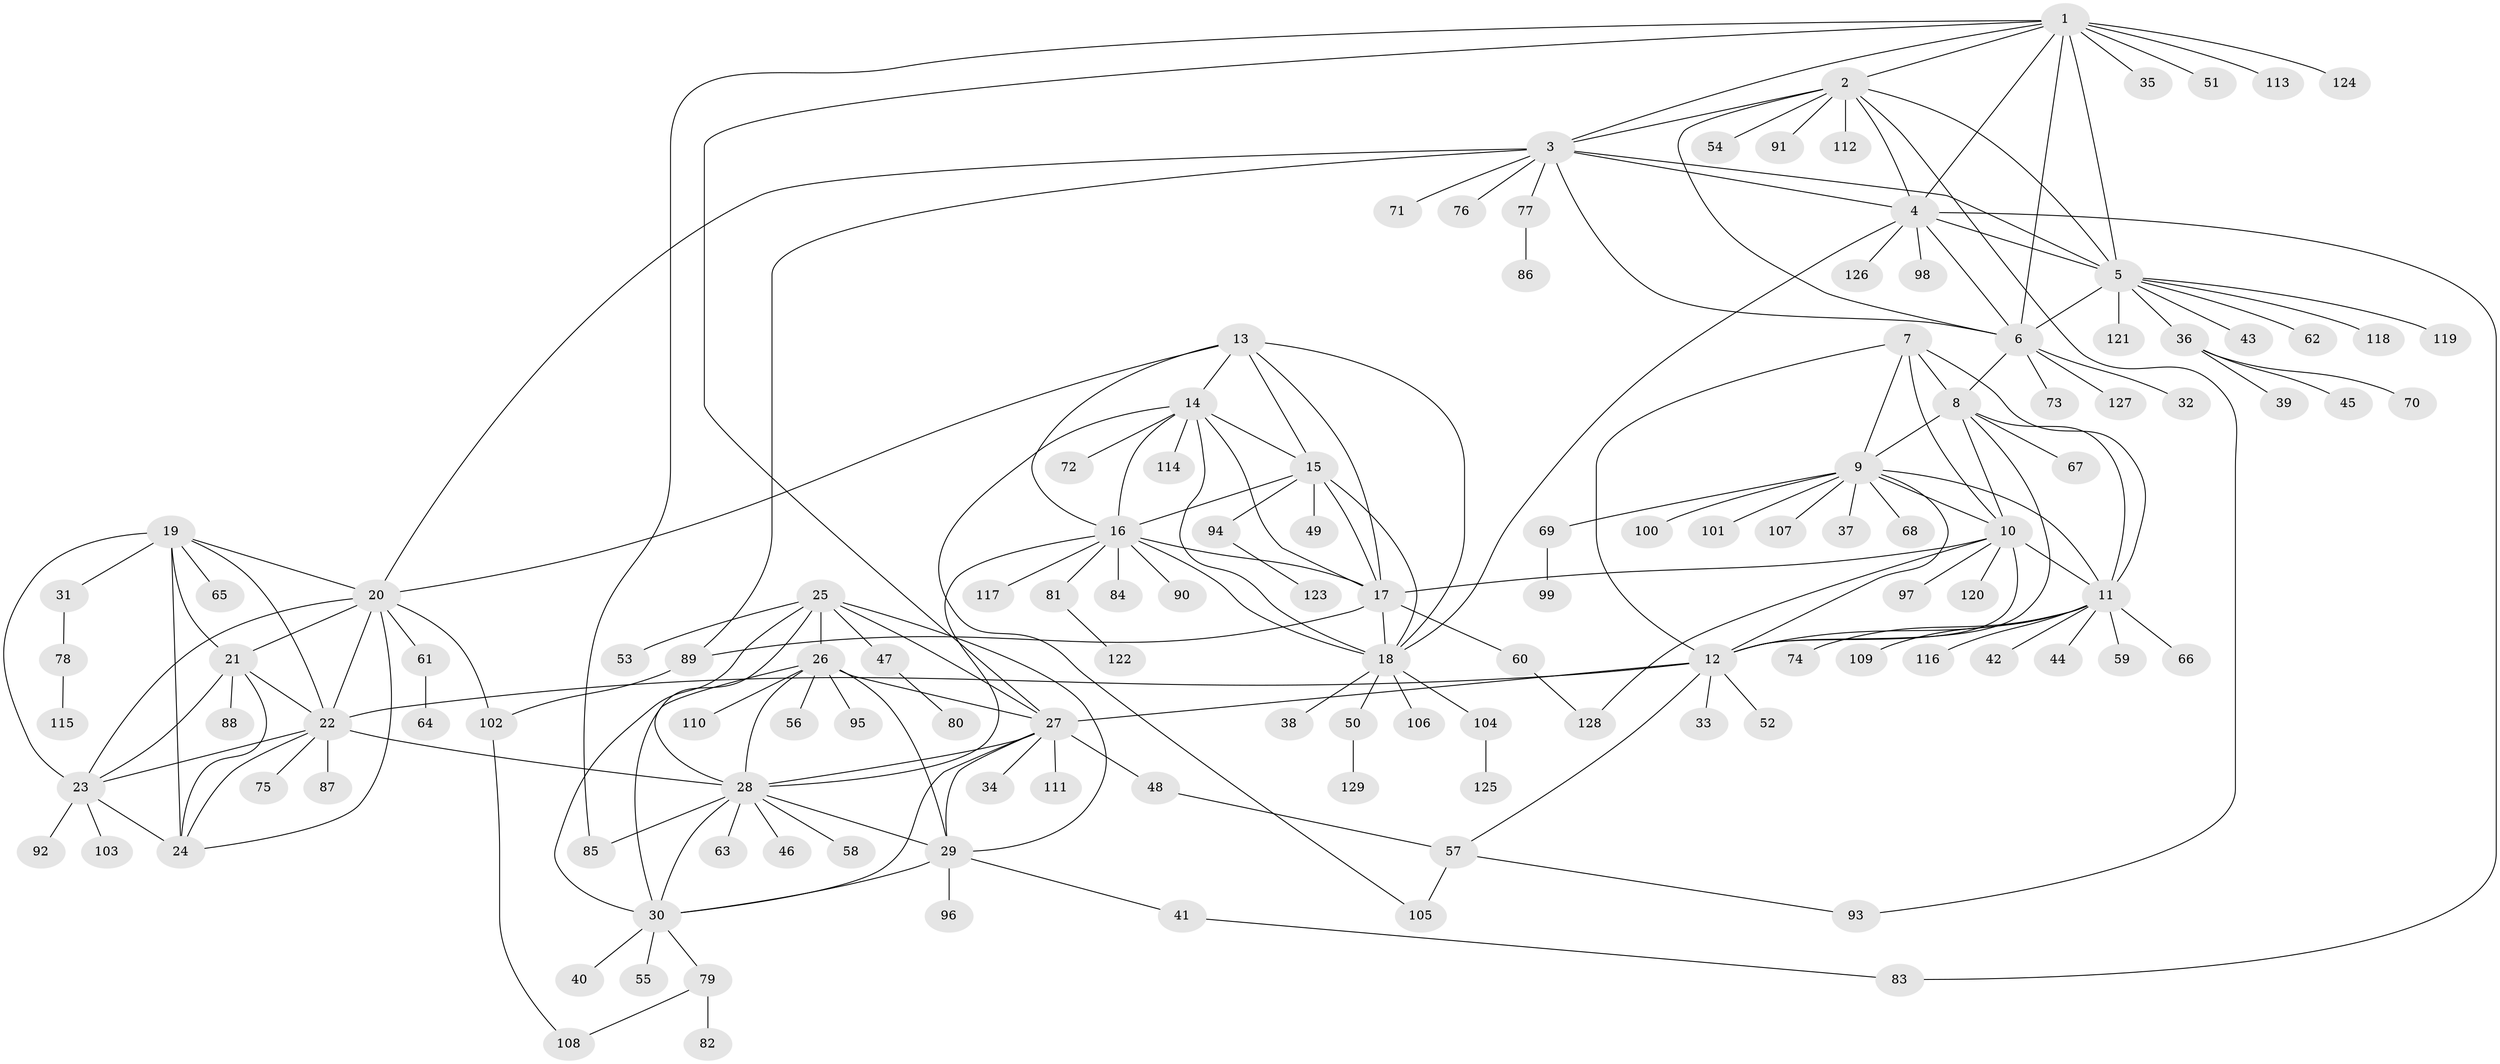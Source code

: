 // coarse degree distribution, {11: 0.012987012987012988, 9: 0.05194805194805195, 18: 0.012987012987012988, 5: 0.025974025974025976, 3: 0.012987012987012988, 7: 0.03896103896103896, 19: 0.012987012987012988, 4: 0.07792207792207792, 6: 0.012987012987012988, 14: 0.012987012987012988, 2: 0.07792207792207792, 1: 0.6493506493506493}
// Generated by graph-tools (version 1.1) at 2025/19/03/04/25 18:19:45]
// undirected, 129 vertices, 193 edges
graph export_dot {
graph [start="1"]
  node [color=gray90,style=filled];
  1;
  2;
  3;
  4;
  5;
  6;
  7;
  8;
  9;
  10;
  11;
  12;
  13;
  14;
  15;
  16;
  17;
  18;
  19;
  20;
  21;
  22;
  23;
  24;
  25;
  26;
  27;
  28;
  29;
  30;
  31;
  32;
  33;
  34;
  35;
  36;
  37;
  38;
  39;
  40;
  41;
  42;
  43;
  44;
  45;
  46;
  47;
  48;
  49;
  50;
  51;
  52;
  53;
  54;
  55;
  56;
  57;
  58;
  59;
  60;
  61;
  62;
  63;
  64;
  65;
  66;
  67;
  68;
  69;
  70;
  71;
  72;
  73;
  74;
  75;
  76;
  77;
  78;
  79;
  80;
  81;
  82;
  83;
  84;
  85;
  86;
  87;
  88;
  89;
  90;
  91;
  92;
  93;
  94;
  95;
  96;
  97;
  98;
  99;
  100;
  101;
  102;
  103;
  104;
  105;
  106;
  107;
  108;
  109;
  110;
  111;
  112;
  113;
  114;
  115;
  116;
  117;
  118;
  119;
  120;
  121;
  122;
  123;
  124;
  125;
  126;
  127;
  128;
  129;
  1 -- 2;
  1 -- 3;
  1 -- 4;
  1 -- 5;
  1 -- 6;
  1 -- 27;
  1 -- 35;
  1 -- 51;
  1 -- 85;
  1 -- 113;
  1 -- 124;
  2 -- 3;
  2 -- 4;
  2 -- 5;
  2 -- 6;
  2 -- 54;
  2 -- 91;
  2 -- 93;
  2 -- 112;
  3 -- 4;
  3 -- 5;
  3 -- 6;
  3 -- 20;
  3 -- 71;
  3 -- 76;
  3 -- 77;
  3 -- 89;
  4 -- 5;
  4 -- 6;
  4 -- 18;
  4 -- 83;
  4 -- 98;
  4 -- 126;
  5 -- 6;
  5 -- 36;
  5 -- 43;
  5 -- 62;
  5 -- 118;
  5 -- 119;
  5 -- 121;
  6 -- 8;
  6 -- 32;
  6 -- 73;
  6 -- 127;
  7 -- 8;
  7 -- 9;
  7 -- 10;
  7 -- 11;
  7 -- 12;
  8 -- 9;
  8 -- 10;
  8 -- 11;
  8 -- 12;
  8 -- 67;
  9 -- 10;
  9 -- 11;
  9 -- 12;
  9 -- 37;
  9 -- 68;
  9 -- 69;
  9 -- 100;
  9 -- 101;
  9 -- 107;
  10 -- 11;
  10 -- 12;
  10 -- 17;
  10 -- 97;
  10 -- 120;
  10 -- 128;
  11 -- 12;
  11 -- 42;
  11 -- 44;
  11 -- 59;
  11 -- 66;
  11 -- 74;
  11 -- 109;
  11 -- 116;
  12 -- 22;
  12 -- 27;
  12 -- 33;
  12 -- 52;
  12 -- 57;
  13 -- 14;
  13 -- 15;
  13 -- 16;
  13 -- 17;
  13 -- 18;
  13 -- 20;
  14 -- 15;
  14 -- 16;
  14 -- 17;
  14 -- 18;
  14 -- 72;
  14 -- 105;
  14 -- 114;
  15 -- 16;
  15 -- 17;
  15 -- 18;
  15 -- 49;
  15 -- 94;
  16 -- 17;
  16 -- 18;
  16 -- 28;
  16 -- 81;
  16 -- 84;
  16 -- 90;
  16 -- 117;
  17 -- 18;
  17 -- 60;
  17 -- 89;
  18 -- 38;
  18 -- 50;
  18 -- 104;
  18 -- 106;
  19 -- 20;
  19 -- 21;
  19 -- 22;
  19 -- 23;
  19 -- 24;
  19 -- 31;
  19 -- 65;
  20 -- 21;
  20 -- 22;
  20 -- 23;
  20 -- 24;
  20 -- 61;
  20 -- 102;
  21 -- 22;
  21 -- 23;
  21 -- 24;
  21 -- 88;
  22 -- 23;
  22 -- 24;
  22 -- 28;
  22 -- 75;
  22 -- 87;
  23 -- 24;
  23 -- 92;
  23 -- 103;
  25 -- 26;
  25 -- 27;
  25 -- 28;
  25 -- 29;
  25 -- 30;
  25 -- 47;
  25 -- 53;
  26 -- 27;
  26 -- 28;
  26 -- 29;
  26 -- 30;
  26 -- 56;
  26 -- 95;
  26 -- 110;
  27 -- 28;
  27 -- 29;
  27 -- 30;
  27 -- 34;
  27 -- 48;
  27 -- 111;
  28 -- 29;
  28 -- 30;
  28 -- 46;
  28 -- 58;
  28 -- 63;
  28 -- 85;
  29 -- 30;
  29 -- 41;
  29 -- 96;
  30 -- 40;
  30 -- 55;
  30 -- 79;
  31 -- 78;
  36 -- 39;
  36 -- 45;
  36 -- 70;
  41 -- 83;
  47 -- 80;
  48 -- 57;
  50 -- 129;
  57 -- 93;
  57 -- 105;
  60 -- 128;
  61 -- 64;
  69 -- 99;
  77 -- 86;
  78 -- 115;
  79 -- 82;
  79 -- 108;
  81 -- 122;
  89 -- 102;
  94 -- 123;
  102 -- 108;
  104 -- 125;
}
